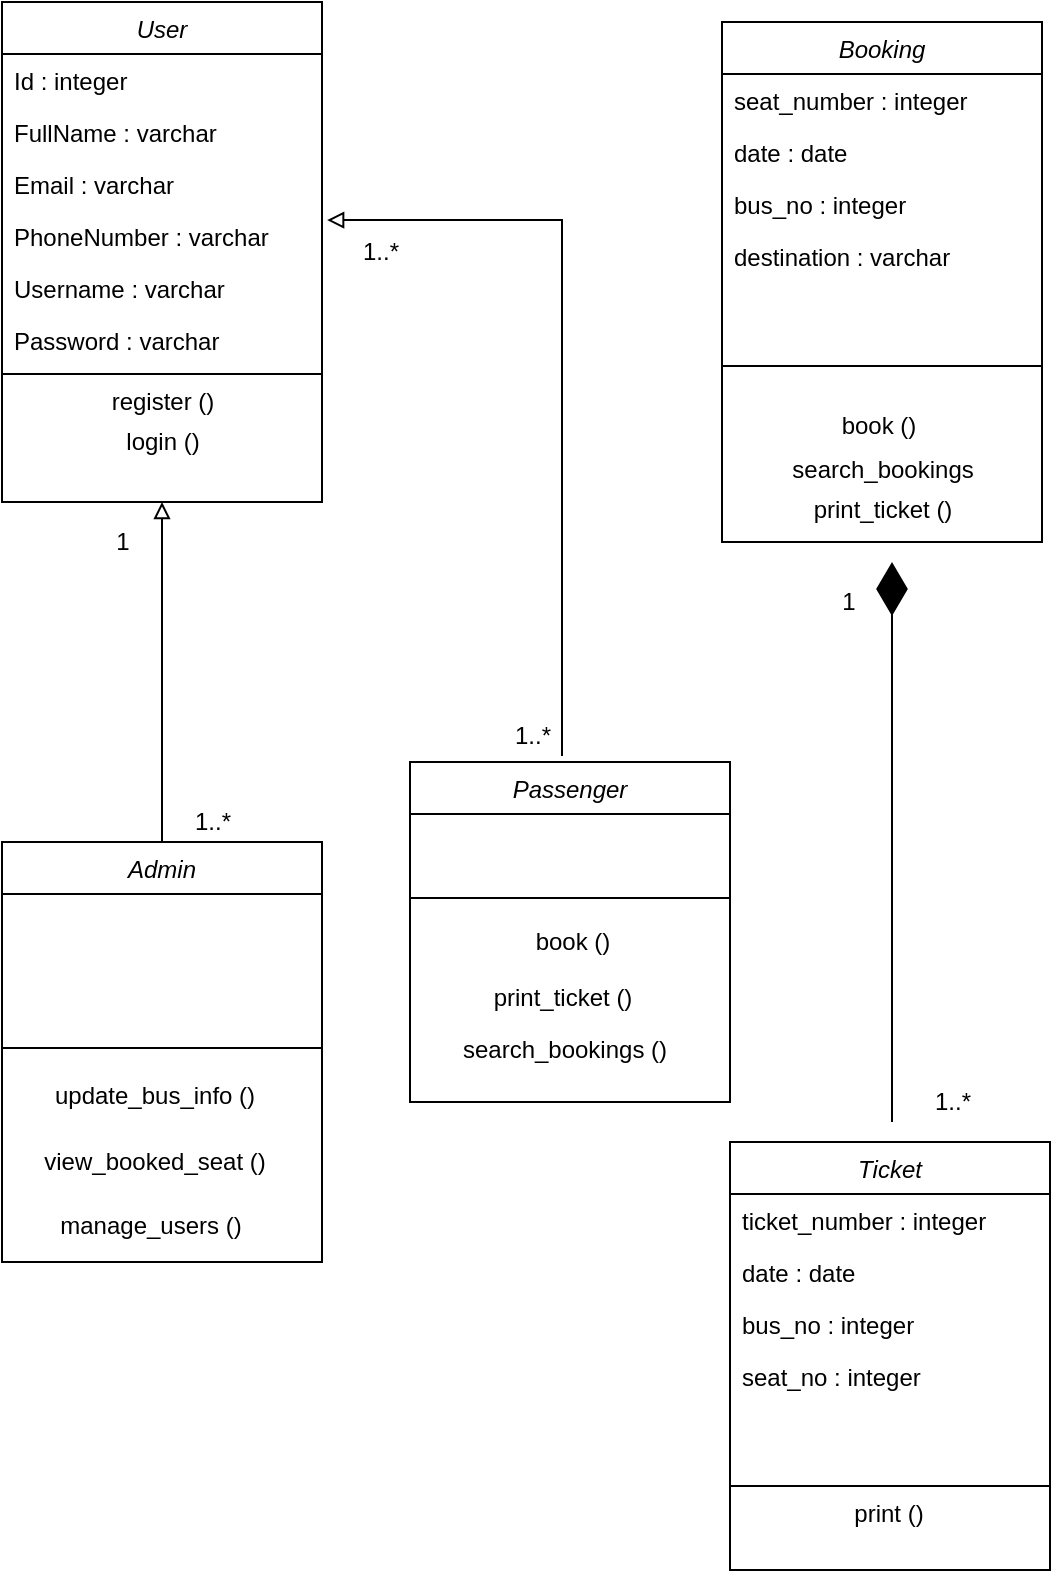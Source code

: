 <mxfile version="16.1.2" type="device"><diagram id="C5RBs43oDa-KdzZeNtuy" name="Page-1"><mxGraphModel dx="1385" dy="714" grid="1" gridSize="10" guides="1" tooltips="1" connect="1" arrows="1" fold="1" page="1" pageScale="1" pageWidth="827" pageHeight="1169" math="0" shadow="0"><root><mxCell id="WIyWlLk6GJQsqaUBKTNV-0"/><mxCell id="WIyWlLk6GJQsqaUBKTNV-1" parent="WIyWlLk6GJQsqaUBKTNV-0"/><mxCell id="qZxhXtoX-FkFnH3F90Sz-34" style="edgeStyle=orthogonalEdgeStyle;rounded=0;orthogonalLoop=1;jettySize=auto;html=1;entryX=0.5;entryY=0;entryDx=0;entryDy=0;endArrow=none;endFill=0;startArrow=block;startFill=0;" edge="1" parent="WIyWlLk6GJQsqaUBKTNV-1" source="zkfFHV4jXpPFQw0GAbJ--0" target="qZxhXtoX-FkFnH3F90Sz-7"><mxGeometry relative="1" as="geometry"/></mxCell><mxCell id="zkfFHV4jXpPFQw0GAbJ--0" value="User" style="swimlane;fontStyle=2;align=center;verticalAlign=top;childLayout=stackLayout;horizontal=1;startSize=26;horizontalStack=0;resizeParent=1;resizeLast=0;collapsible=1;marginBottom=0;rounded=0;shadow=0;strokeWidth=1;" parent="WIyWlLk6GJQsqaUBKTNV-1" vertex="1"><mxGeometry x="210" y="110" width="160" height="250" as="geometry"><mxRectangle x="230" y="140" width="160" height="26" as="alternateBounds"/></mxGeometry></mxCell><mxCell id="zkfFHV4jXpPFQw0GAbJ--1" value="Id : integer" style="text;align=left;verticalAlign=top;spacingLeft=4;spacingRight=4;overflow=hidden;rotatable=0;points=[[0,0.5],[1,0.5]];portConstraint=eastwest;" parent="zkfFHV4jXpPFQw0GAbJ--0" vertex="1"><mxGeometry y="26" width="160" height="26" as="geometry"/></mxCell><mxCell id="qZxhXtoX-FkFnH3F90Sz-42" value="FullName : varchar" style="text;align=left;verticalAlign=top;spacingLeft=4;spacingRight=4;overflow=hidden;rotatable=0;points=[[0,0.5],[1,0.5]];portConstraint=eastwest;" vertex="1" parent="zkfFHV4jXpPFQw0GAbJ--0"><mxGeometry y="52" width="160" height="26" as="geometry"/></mxCell><mxCell id="qZxhXtoX-FkFnH3F90Sz-0" value="Email : varchar" style="text;align=left;verticalAlign=top;spacingLeft=4;spacingRight=4;overflow=hidden;rotatable=0;points=[[0,0.5],[1,0.5]];portConstraint=eastwest;" vertex="1" parent="zkfFHV4jXpPFQw0GAbJ--0"><mxGeometry y="78" width="160" height="26" as="geometry"/></mxCell><mxCell id="qZxhXtoX-FkFnH3F90Sz-1" value="PhoneNumber : varchar" style="text;align=left;verticalAlign=top;spacingLeft=4;spacingRight=4;overflow=hidden;rotatable=0;points=[[0,0.5],[1,0.5]];portConstraint=eastwest;" vertex="1" parent="zkfFHV4jXpPFQw0GAbJ--0"><mxGeometry y="104" width="160" height="26" as="geometry"/></mxCell><mxCell id="zkfFHV4jXpPFQw0GAbJ--2" value="Username : varchar" style="text;align=left;verticalAlign=top;spacingLeft=4;spacingRight=4;overflow=hidden;rotatable=0;points=[[0,0.5],[1,0.5]];portConstraint=eastwest;rounded=0;shadow=0;html=0;" parent="zkfFHV4jXpPFQw0GAbJ--0" vertex="1"><mxGeometry y="130" width="160" height="26" as="geometry"/></mxCell><mxCell id="zkfFHV4jXpPFQw0GAbJ--3" value="Password : varchar" style="text;align=left;verticalAlign=top;spacingLeft=4;spacingRight=4;overflow=hidden;rotatable=0;points=[[0,0.5],[1,0.5]];portConstraint=eastwest;rounded=0;shadow=0;html=0;" parent="zkfFHV4jXpPFQw0GAbJ--0" vertex="1"><mxGeometry y="156" width="160" height="26" as="geometry"/></mxCell><mxCell id="zkfFHV4jXpPFQw0GAbJ--4" value="" style="line;html=1;strokeWidth=1;align=left;verticalAlign=middle;spacingTop=-1;spacingLeft=3;spacingRight=3;rotatable=0;labelPosition=right;points=[];portConstraint=eastwest;" parent="zkfFHV4jXpPFQw0GAbJ--0" vertex="1"><mxGeometry y="182" width="160" height="8" as="geometry"/></mxCell><mxCell id="qZxhXtoX-FkFnH3F90Sz-3" value="register ()" style="text;html=1;align=center;verticalAlign=middle;resizable=0;points=[];autosize=1;strokeColor=none;fillColor=none;" vertex="1" parent="zkfFHV4jXpPFQw0GAbJ--0"><mxGeometry y="190" width="160" height="20" as="geometry"/></mxCell><mxCell id="qZxhXtoX-FkFnH3F90Sz-2" value="login ()" style="text;html=1;align=center;verticalAlign=middle;resizable=0;points=[];autosize=1;strokeColor=none;fillColor=none;" vertex="1" parent="zkfFHV4jXpPFQw0GAbJ--0"><mxGeometry y="210" width="160" height="20" as="geometry"/></mxCell><mxCell id="qZxhXtoX-FkFnH3F90Sz-7" value="Admin" style="swimlane;fontStyle=2;align=center;verticalAlign=top;childLayout=stackLayout;horizontal=1;startSize=26;horizontalStack=0;resizeParent=1;resizeLast=0;collapsible=1;marginBottom=0;rounded=0;shadow=0;strokeWidth=1;" vertex="1" parent="WIyWlLk6GJQsqaUBKTNV-1"><mxGeometry x="210" y="530" width="160" height="210" as="geometry"><mxRectangle x="230" y="140" width="160" height="26" as="alternateBounds"/></mxGeometry></mxCell><mxCell id="qZxhXtoX-FkFnH3F90Sz-13" value="" style="line;html=1;strokeWidth=1;align=left;verticalAlign=middle;spacingTop=-1;spacingLeft=3;spacingRight=3;rotatable=0;labelPosition=right;points=[];portConstraint=eastwest;" vertex="1" parent="qZxhXtoX-FkFnH3F90Sz-7"><mxGeometry y="26" width="160" height="154" as="geometry"/></mxCell><mxCell id="qZxhXtoX-FkFnH3F90Sz-19" value="Booking" style="swimlane;fontStyle=2;align=center;verticalAlign=top;childLayout=stackLayout;horizontal=1;startSize=26;horizontalStack=0;resizeParent=1;resizeLast=0;collapsible=1;marginBottom=0;rounded=0;shadow=0;strokeWidth=1;" vertex="1" parent="WIyWlLk6GJQsqaUBKTNV-1"><mxGeometry x="570" y="120" width="160" height="260" as="geometry"><mxRectangle x="230" y="140" width="160" height="26" as="alternateBounds"/></mxGeometry></mxCell><mxCell id="qZxhXtoX-FkFnH3F90Sz-43" value="seat_number : integer" style="text;align=left;verticalAlign=top;spacingLeft=4;spacingRight=4;overflow=hidden;rotatable=0;points=[[0,0.5],[1,0.5]];portConstraint=eastwest;" vertex="1" parent="qZxhXtoX-FkFnH3F90Sz-19"><mxGeometry y="26" width="160" height="26" as="geometry"/></mxCell><mxCell id="qZxhXtoX-FkFnH3F90Sz-44" value="date : date" style="text;align=left;verticalAlign=top;spacingLeft=4;spacingRight=4;overflow=hidden;rotatable=0;points=[[0,0.5],[1,0.5]];portConstraint=eastwest;" vertex="1" parent="qZxhXtoX-FkFnH3F90Sz-19"><mxGeometry y="52" width="160" height="26" as="geometry"/></mxCell><mxCell id="qZxhXtoX-FkFnH3F90Sz-45" value="bus_no : integer" style="text;align=left;verticalAlign=top;spacingLeft=4;spacingRight=4;overflow=hidden;rotatable=0;points=[[0,0.5],[1,0.5]];portConstraint=eastwest;" vertex="1" parent="qZxhXtoX-FkFnH3F90Sz-19"><mxGeometry y="78" width="160" height="26" as="geometry"/></mxCell><mxCell id="qZxhXtoX-FkFnH3F90Sz-46" value="destination : varchar" style="text;align=left;verticalAlign=top;spacingLeft=4;spacingRight=4;overflow=hidden;rotatable=0;points=[[0,0.5],[1,0.5]];portConstraint=eastwest;" vertex="1" parent="qZxhXtoX-FkFnH3F90Sz-19"><mxGeometry y="104" width="160" height="26" as="geometry"/></mxCell><mxCell id="qZxhXtoX-FkFnH3F90Sz-20" value="" style="line;html=1;strokeWidth=1;align=left;verticalAlign=middle;spacingTop=-1;spacingLeft=3;spacingRight=3;rotatable=0;labelPosition=right;points=[];portConstraint=eastwest;" vertex="1" parent="qZxhXtoX-FkFnH3F90Sz-19"><mxGeometry y="130" width="160" height="84" as="geometry"/></mxCell><mxCell id="qZxhXtoX-FkFnH3F90Sz-70" value="search_bookings" style="text;html=1;align=center;verticalAlign=middle;resizable=0;points=[];autosize=1;strokeColor=none;fillColor=none;" vertex="1" parent="qZxhXtoX-FkFnH3F90Sz-19"><mxGeometry y="214" width="160" height="20" as="geometry"/></mxCell><mxCell id="qZxhXtoX-FkFnH3F90Sz-69" value="print_ticket ()" style="text;html=1;align=center;verticalAlign=middle;resizable=0;points=[];autosize=1;strokeColor=none;fillColor=none;" vertex="1" parent="qZxhXtoX-FkFnH3F90Sz-19"><mxGeometry y="234" width="160" height="20" as="geometry"/></mxCell><mxCell id="qZxhXtoX-FkFnH3F90Sz-26" value="Ticket" style="swimlane;fontStyle=2;align=center;verticalAlign=top;childLayout=stackLayout;horizontal=1;startSize=26;horizontalStack=0;resizeParent=1;resizeLast=0;collapsible=1;marginBottom=0;rounded=0;shadow=0;strokeWidth=1;" vertex="1" parent="WIyWlLk6GJQsqaUBKTNV-1"><mxGeometry x="574" y="680" width="160" height="214" as="geometry"><mxRectangle x="230" y="140" width="160" height="26" as="alternateBounds"/></mxGeometry></mxCell><mxCell id="qZxhXtoX-FkFnH3F90Sz-50" value="ticket_number : integer" style="text;align=left;verticalAlign=top;spacingLeft=4;spacingRight=4;overflow=hidden;rotatable=0;points=[[0,0.5],[1,0.5]];portConstraint=eastwest;rounded=0;shadow=0;html=0;" vertex="1" parent="qZxhXtoX-FkFnH3F90Sz-26"><mxGeometry y="26" width="160" height="26" as="geometry"/></mxCell><mxCell id="qZxhXtoX-FkFnH3F90Sz-51" value="date : date" style="text;align=left;verticalAlign=top;spacingLeft=4;spacingRight=4;overflow=hidden;rotatable=0;points=[[0,0.5],[1,0.5]];portConstraint=eastwest;rounded=0;shadow=0;html=0;" vertex="1" parent="qZxhXtoX-FkFnH3F90Sz-26"><mxGeometry y="52" width="160" height="26" as="geometry"/></mxCell><mxCell id="qZxhXtoX-FkFnH3F90Sz-52" value="bus_no : integer" style="text;align=left;verticalAlign=top;spacingLeft=4;spacingRight=4;overflow=hidden;rotatable=0;points=[[0,0.5],[1,0.5]];portConstraint=eastwest;rounded=0;shadow=0;html=0;" vertex="1" parent="qZxhXtoX-FkFnH3F90Sz-26"><mxGeometry y="78" width="160" height="26" as="geometry"/></mxCell><mxCell id="qZxhXtoX-FkFnH3F90Sz-53" value="seat_no : integer" style="text;align=left;verticalAlign=top;spacingLeft=4;spacingRight=4;overflow=hidden;rotatable=0;points=[[0,0.5],[1,0.5]];portConstraint=eastwest;rounded=0;shadow=0;html=0;" vertex="1" parent="qZxhXtoX-FkFnH3F90Sz-26"><mxGeometry y="104" width="160" height="26" as="geometry"/></mxCell><mxCell id="qZxhXtoX-FkFnH3F90Sz-27" value="" style="line;html=1;strokeWidth=1;align=left;verticalAlign=middle;spacingTop=-1;spacingLeft=3;spacingRight=3;rotatable=0;labelPosition=right;points=[];portConstraint=eastwest;" vertex="1" parent="qZxhXtoX-FkFnH3F90Sz-26"><mxGeometry y="130" width="160" height="84" as="geometry"/></mxCell><mxCell id="qZxhXtoX-FkFnH3F90Sz-35" value="1" style="text;html=1;align=center;verticalAlign=middle;resizable=0;points=[];autosize=1;strokeColor=none;fillColor=none;" vertex="1" parent="WIyWlLk6GJQsqaUBKTNV-1"><mxGeometry x="260" y="370" width="20" height="20" as="geometry"/></mxCell><mxCell id="qZxhXtoX-FkFnH3F90Sz-36" value="1..*" style="text;html=1;align=center;verticalAlign=middle;resizable=0;points=[];autosize=1;strokeColor=none;fillColor=none;" vertex="1" parent="WIyWlLk6GJQsqaUBKTNV-1"><mxGeometry x="300" y="510" width="30" height="20" as="geometry"/></mxCell><mxCell id="qZxhXtoX-FkFnH3F90Sz-41" value="1" style="text;html=1;align=center;verticalAlign=middle;resizable=0;points=[];autosize=1;strokeColor=none;fillColor=none;" vertex="1" parent="WIyWlLk6GJQsqaUBKTNV-1"><mxGeometry x="623" y="400" width="20" height="20" as="geometry"/></mxCell><mxCell id="qZxhXtoX-FkFnH3F90Sz-47" value="1..*" style="text;html=1;align=center;verticalAlign=middle;resizable=0;points=[];autosize=1;strokeColor=none;fillColor=none;" vertex="1" parent="WIyWlLk6GJQsqaUBKTNV-1"><mxGeometry x="670" y="650" width="30" height="20" as="geometry"/></mxCell><mxCell id="qZxhXtoX-FkFnH3F90Sz-48" value="" style="endArrow=diamondThin;endFill=1;endSize=24;html=1;rounded=0;" edge="1" parent="WIyWlLk6GJQsqaUBKTNV-1"><mxGeometry width="160" relative="1" as="geometry"><mxPoint x="655" y="670" as="sourcePoint"/><mxPoint x="655" y="390" as="targetPoint"/></mxGeometry></mxCell><mxCell id="qZxhXtoX-FkFnH3F90Sz-58" value="Passenger" style="swimlane;fontStyle=2;align=center;verticalAlign=top;childLayout=stackLayout;horizontal=1;startSize=26;horizontalStack=0;resizeParent=1;resizeLast=0;collapsible=1;marginBottom=0;rounded=0;shadow=0;strokeWidth=1;" vertex="1" parent="WIyWlLk6GJQsqaUBKTNV-1"><mxGeometry x="414" y="490" width="160" height="170" as="geometry"><mxRectangle x="230" y="140" width="160" height="26" as="alternateBounds"/></mxGeometry></mxCell><mxCell id="qZxhXtoX-FkFnH3F90Sz-59" value="" style="line;html=1;strokeWidth=1;align=left;verticalAlign=middle;spacingTop=-1;spacingLeft=3;spacingRight=3;rotatable=0;labelPosition=right;points=[];portConstraint=eastwest;" vertex="1" parent="qZxhXtoX-FkFnH3F90Sz-58"><mxGeometry y="26" width="160" height="84" as="geometry"/></mxCell><mxCell id="qZxhXtoX-FkFnH3F90Sz-63" style="edgeStyle=orthogonalEdgeStyle;rounded=0;orthogonalLoop=1;jettySize=auto;html=1;entryX=0.5;entryY=0;entryDx=0;entryDy=0;endArrow=none;endFill=0;startArrow=block;startFill=0;exitX=1.016;exitY=0.194;exitDx=0;exitDy=0;exitPerimeter=0;" edge="1" parent="WIyWlLk6GJQsqaUBKTNV-1" source="qZxhXtoX-FkFnH3F90Sz-1"><mxGeometry relative="1" as="geometry"><mxPoint x="490" y="397.0" as="sourcePoint"/><mxPoint x="490" y="487" as="targetPoint"/><Array as="points"><mxPoint x="490" y="219"/></Array></mxGeometry></mxCell><mxCell id="qZxhXtoX-FkFnH3F90Sz-64" value="1..*" style="text;html=1;align=center;verticalAlign=middle;resizable=0;points=[];autosize=1;strokeColor=none;fillColor=none;" vertex="1" parent="WIyWlLk6GJQsqaUBKTNV-1"><mxGeometry x="460" y="467" width="30" height="20" as="geometry"/></mxCell><mxCell id="qZxhXtoX-FkFnH3F90Sz-65" value="1..*" style="text;html=1;align=center;verticalAlign=middle;resizable=0;points=[];autosize=1;strokeColor=none;fillColor=none;" vertex="1" parent="WIyWlLk6GJQsqaUBKTNV-1"><mxGeometry x="384" y="225" width="30" height="20" as="geometry"/></mxCell><mxCell id="qZxhXtoX-FkFnH3F90Sz-67" value="book ()" style="text;html=1;align=center;verticalAlign=middle;resizable=0;points=[];autosize=1;strokeColor=none;fillColor=none;" vertex="1" parent="WIyWlLk6GJQsqaUBKTNV-1"><mxGeometry x="623" y="312" width="50" height="20" as="geometry"/></mxCell><mxCell id="qZxhXtoX-FkFnH3F90Sz-73" value="update_bus_info ()" style="text;html=1;align=center;verticalAlign=middle;resizable=0;points=[];autosize=1;strokeColor=none;fillColor=none;" vertex="1" parent="WIyWlLk6GJQsqaUBKTNV-1"><mxGeometry x="226" y="647" width="120" height="20" as="geometry"/></mxCell><mxCell id="qZxhXtoX-FkFnH3F90Sz-74" value="view_booked_seat ()" style="text;html=1;align=center;verticalAlign=middle;resizable=0;points=[];autosize=1;strokeColor=none;fillColor=none;" vertex="1" parent="WIyWlLk6GJQsqaUBKTNV-1"><mxGeometry x="221" y="680" width="130" height="20" as="geometry"/></mxCell><mxCell id="qZxhXtoX-FkFnH3F90Sz-75" value="manage_users ()" style="text;html=1;align=center;verticalAlign=middle;resizable=0;points=[];autosize=1;strokeColor=none;fillColor=none;" vertex="1" parent="WIyWlLk6GJQsqaUBKTNV-1"><mxGeometry x="229" y="712" width="110" height="20" as="geometry"/></mxCell><mxCell id="qZxhXtoX-FkFnH3F90Sz-76" value="book ()" style="text;html=1;align=center;verticalAlign=middle;resizable=0;points=[];autosize=1;strokeColor=none;fillColor=none;" vertex="1" parent="WIyWlLk6GJQsqaUBKTNV-1"><mxGeometry x="470" y="570" width="50" height="20" as="geometry"/></mxCell><mxCell id="qZxhXtoX-FkFnH3F90Sz-77" value="print_ticket ()" style="text;html=1;align=center;verticalAlign=middle;resizable=0;points=[];autosize=1;strokeColor=none;fillColor=none;" vertex="1" parent="WIyWlLk6GJQsqaUBKTNV-1"><mxGeometry x="450" y="598" width="80" height="20" as="geometry"/></mxCell><mxCell id="qZxhXtoX-FkFnH3F90Sz-78" value="search_bookings ()" style="text;html=1;align=center;verticalAlign=middle;resizable=0;points=[];autosize=1;strokeColor=none;fillColor=none;" vertex="1" parent="WIyWlLk6GJQsqaUBKTNV-1"><mxGeometry x="431" y="624" width="120" height="20" as="geometry"/></mxCell><mxCell id="qZxhXtoX-FkFnH3F90Sz-79" value="print ()" style="text;html=1;align=center;verticalAlign=middle;resizable=0;points=[];autosize=1;strokeColor=none;fillColor=none;" vertex="1" parent="WIyWlLk6GJQsqaUBKTNV-1"><mxGeometry x="628" y="856" width="50" height="20" as="geometry"/></mxCell></root></mxGraphModel></diagram></mxfile>